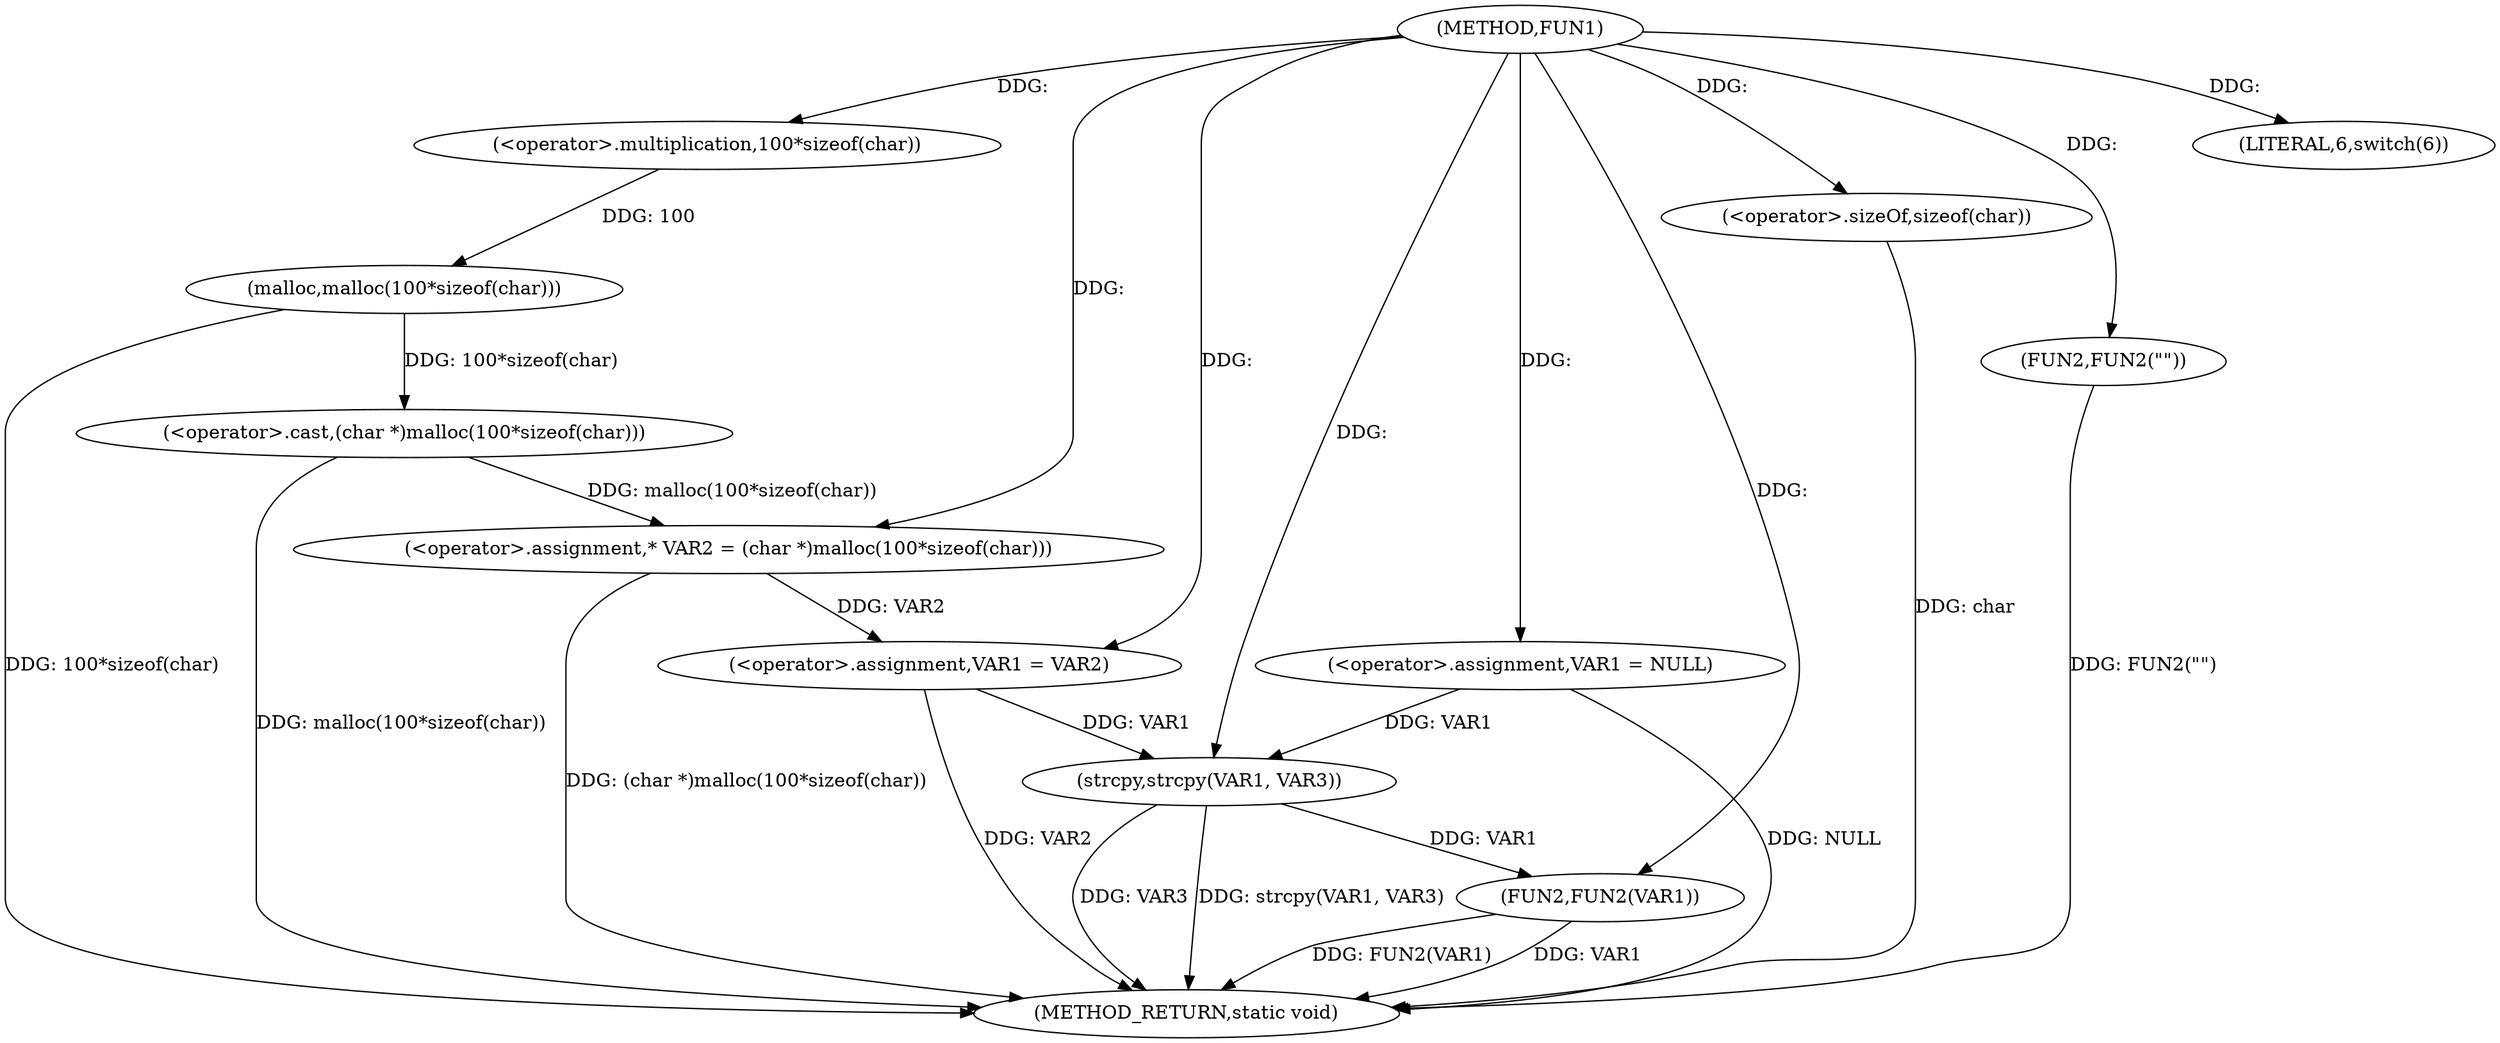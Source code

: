 digraph FUN1 {  
"1000100" [label = "(METHOD,FUN1)" ]
"1000136" [label = "(METHOD_RETURN,static void)" ]
"1000103" [label = "(<operator>.assignment,VAR1 = NULL)" ]
"1000107" [label = "(LITERAL,6,switch(6))" ]
"1000112" [label = "(<operator>.assignment,* VAR2 = (char *)malloc(100*sizeof(char)))" ]
"1000114" [label = "(<operator>.cast,(char *)malloc(100*sizeof(char)))" ]
"1000116" [label = "(malloc,malloc(100*sizeof(char)))" ]
"1000117" [label = "(<operator>.multiplication,100*sizeof(char))" ]
"1000119" [label = "(<operator>.sizeOf,sizeof(char))" ]
"1000121" [label = "(<operator>.assignment,VAR1 = VAR2)" ]
"1000126" [label = "(FUN2,FUN2(\"\"))" ]
"1000131" [label = "(strcpy,strcpy(VAR1, VAR3))" ]
"1000134" [label = "(FUN2,FUN2(VAR1))" ]
  "1000116" -> "1000136"  [ label = "DDG: 100*sizeof(char)"] 
  "1000126" -> "1000136"  [ label = "DDG: FUN2(\"\")"] 
  "1000103" -> "1000136"  [ label = "DDG: NULL"] 
  "1000112" -> "1000136"  [ label = "DDG: (char *)malloc(100*sizeof(char))"] 
  "1000121" -> "1000136"  [ label = "DDG: VAR2"] 
  "1000114" -> "1000136"  [ label = "DDG: malloc(100*sizeof(char))"] 
  "1000131" -> "1000136"  [ label = "DDG: strcpy(VAR1, VAR3)"] 
  "1000134" -> "1000136"  [ label = "DDG: FUN2(VAR1)"] 
  "1000131" -> "1000136"  [ label = "DDG: VAR3"] 
  "1000134" -> "1000136"  [ label = "DDG: VAR1"] 
  "1000119" -> "1000136"  [ label = "DDG: char"] 
  "1000100" -> "1000103"  [ label = "DDG: "] 
  "1000100" -> "1000107"  [ label = "DDG: "] 
  "1000114" -> "1000112"  [ label = "DDG: malloc(100*sizeof(char))"] 
  "1000100" -> "1000112"  [ label = "DDG: "] 
  "1000116" -> "1000114"  [ label = "DDG: 100*sizeof(char)"] 
  "1000117" -> "1000116"  [ label = "DDG: 100"] 
  "1000100" -> "1000117"  [ label = "DDG: "] 
  "1000100" -> "1000119"  [ label = "DDG: "] 
  "1000112" -> "1000121"  [ label = "DDG: VAR2"] 
  "1000100" -> "1000121"  [ label = "DDG: "] 
  "1000100" -> "1000126"  [ label = "DDG: "] 
  "1000103" -> "1000131"  [ label = "DDG: VAR1"] 
  "1000121" -> "1000131"  [ label = "DDG: VAR1"] 
  "1000100" -> "1000131"  [ label = "DDG: "] 
  "1000131" -> "1000134"  [ label = "DDG: VAR1"] 
  "1000100" -> "1000134"  [ label = "DDG: "] 
}
